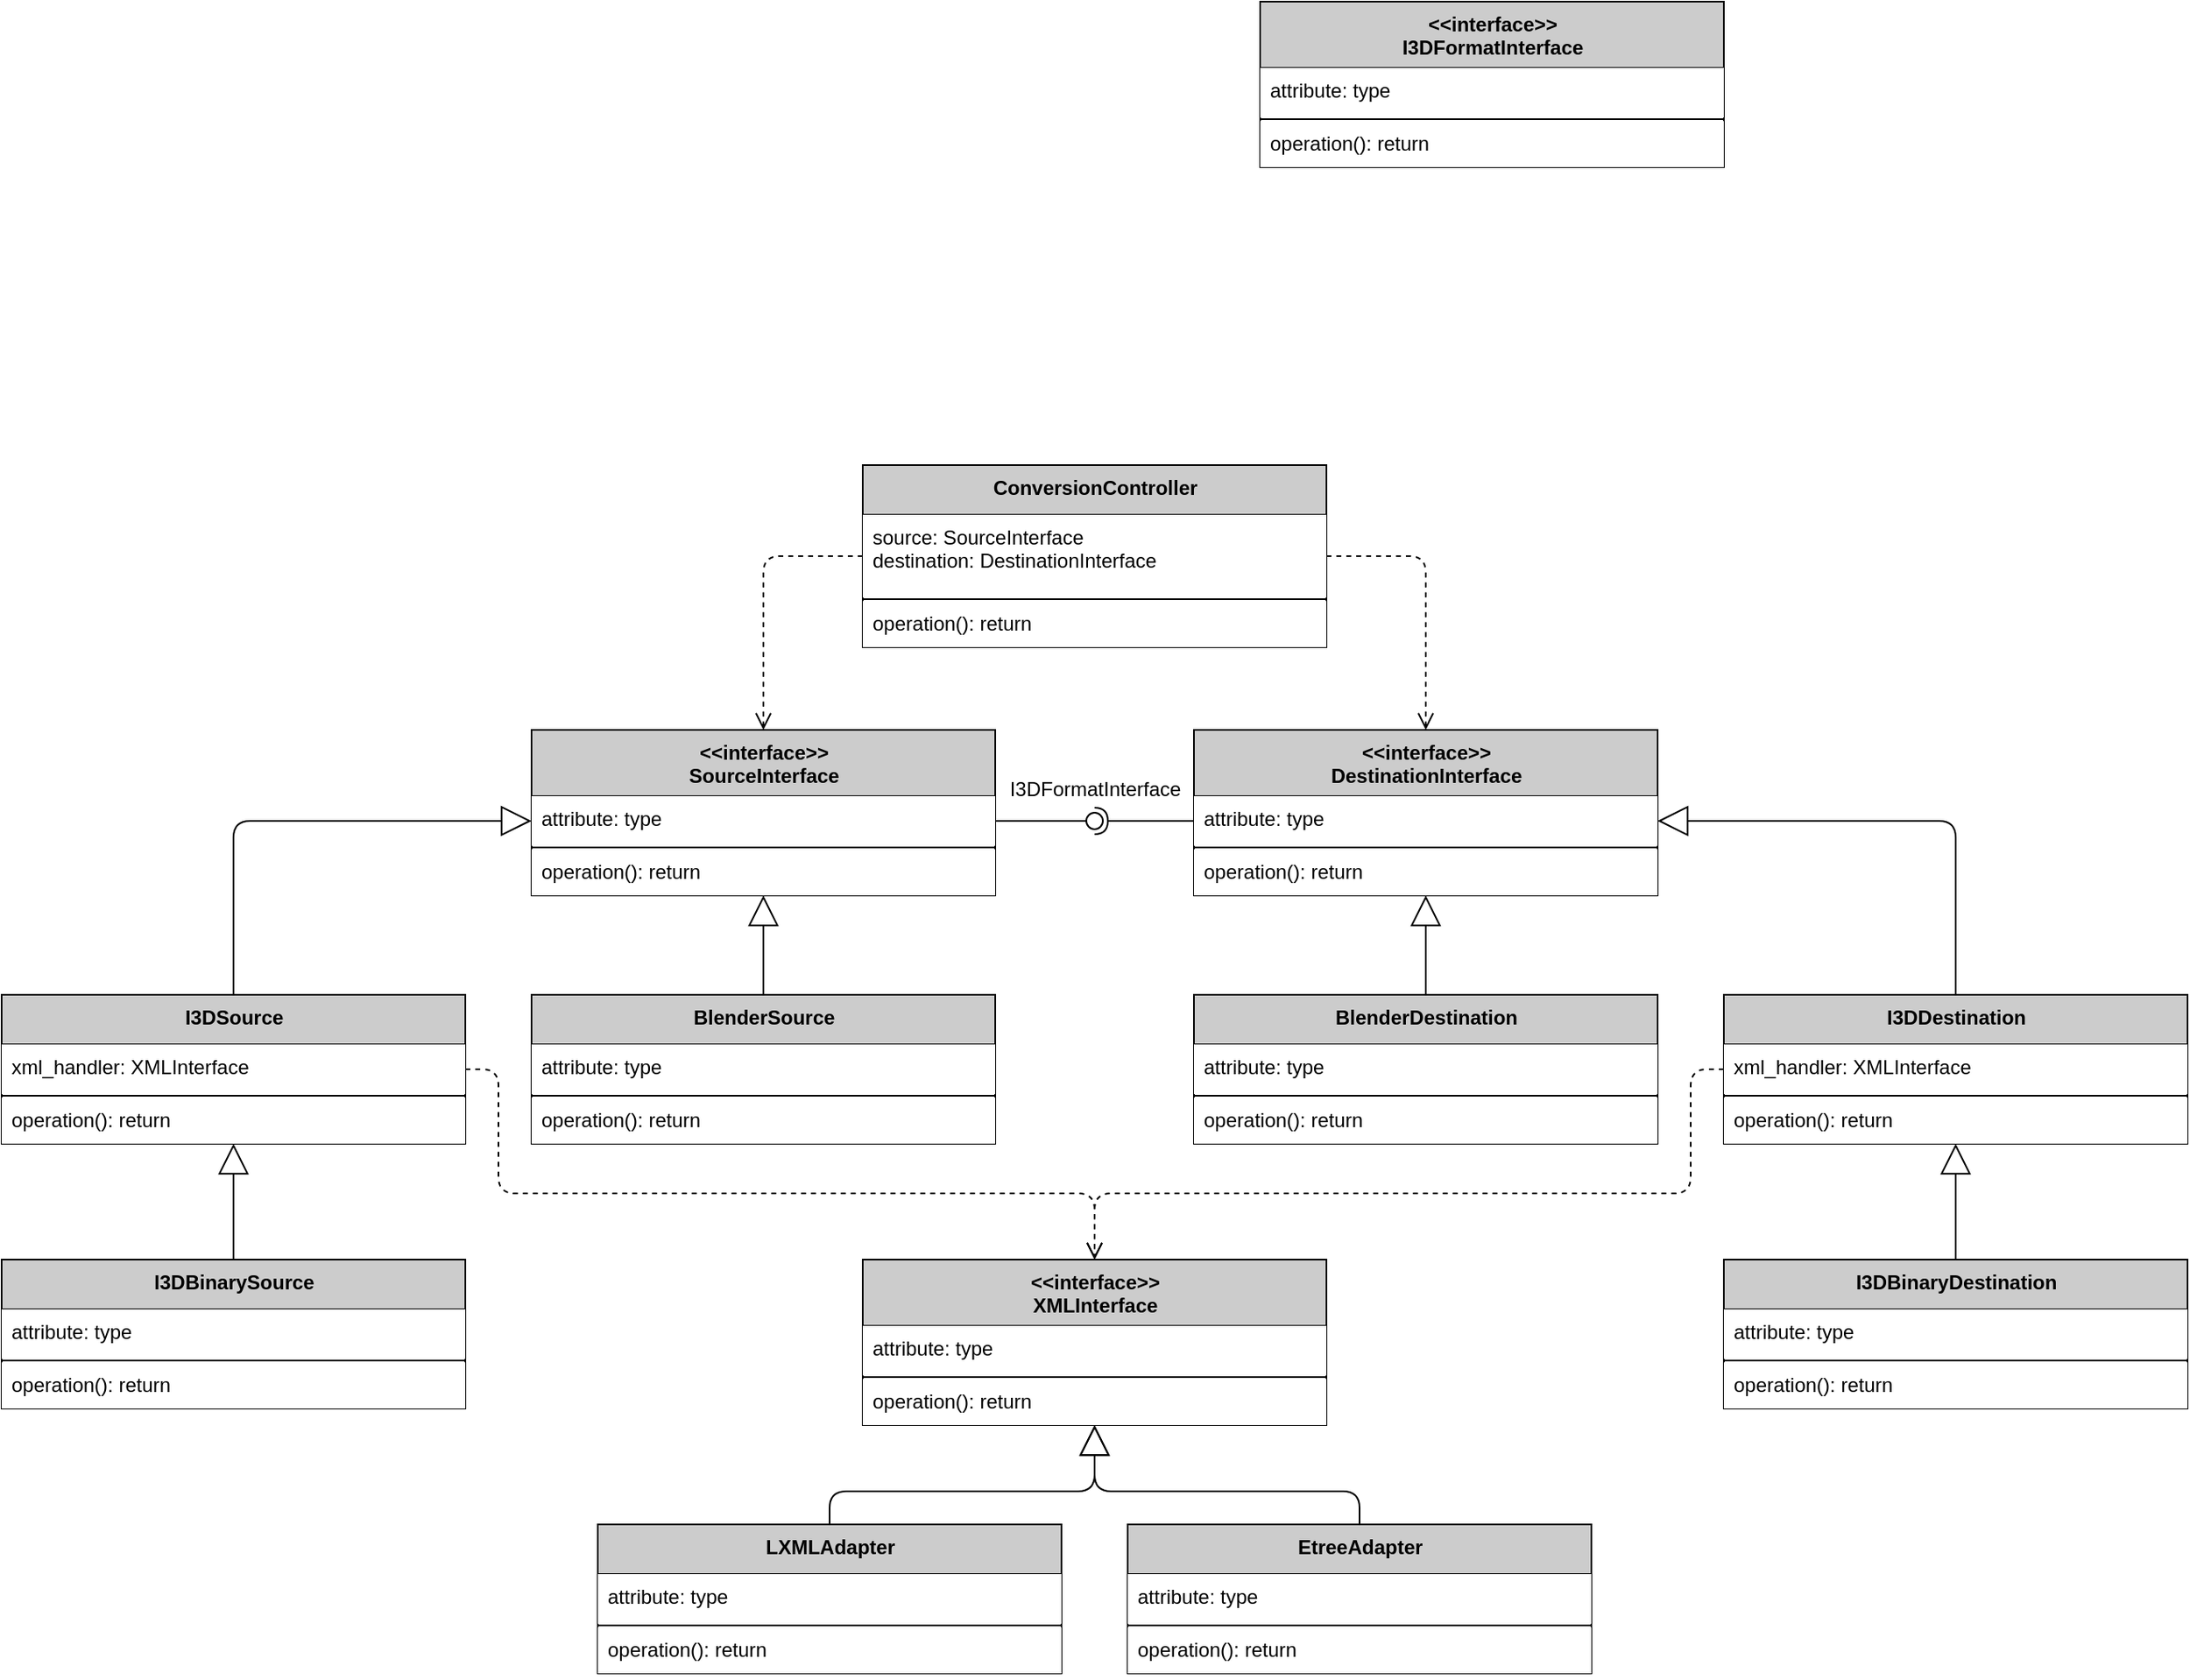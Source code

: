 <mxfile version="14.5.1" type="device" pages="3"><diagram id="AAYSQOXuR-C3PkF5I2tt" name="Modular Architecture"><mxGraphModel dx="2720" dy="1978" grid="1" gridSize="10" guides="1" tooltips="1" connect="1" arrows="1" fold="1" page="1" pageScale="1" pageWidth="1169" pageHeight="827" math="0" shadow="0"><root><mxCell id="ESPLEC_5IfRMAfFLQgVI-0"/><mxCell id="ESPLEC_5IfRMAfFLQgVI-1" parent="ESPLEC_5IfRMAfFLQgVI-0"/><mxCell id="ESPLEC_5IfRMAfFLQgVI-19" value="BlenderSource" style="swimlane;fontStyle=1;align=center;verticalAlign=top;childLayout=stackLayout;horizontal=1;startSize=30;horizontalStack=0;resizeParent=1;resizeParentMax=0;resizeLast=0;collapsible=1;marginBottom=0;fillColor=#CCCCCC;html=1;" vertex="1" parent="ESPLEC_5IfRMAfFLQgVI-1"><mxGeometry x="-640" y="320" width="280" height="90" as="geometry"/></mxCell><mxCell id="ESPLEC_5IfRMAfFLQgVI-20" value="attribute: type&lt;br&gt;&amp;nbsp;" style="text;strokeColor=none;align=left;verticalAlign=top;spacingLeft=4;spacingRight=4;overflow=hidden;rotatable=0;points=[[0,0.5],[1,0.5],[1, 0.25],[1,0.75],[0, 0.25],[0,0.75]];portConstraint=eastwest;html=1;fillColor=#ffffff;" vertex="1" parent="ESPLEC_5IfRMAfFLQgVI-19"><mxGeometry y="30" width="280" height="30" as="geometry"/></mxCell><mxCell id="ESPLEC_5IfRMAfFLQgVI-21" value="" style="line;strokeWidth=1;fillColor=none;align=left;verticalAlign=middle;spacingTop=0;spacingLeft=0;spacingRight=0;rotatable=0;labelPosition=right;points=[];portConstraint=eastwest;sketch=0;spacing=0;fontSize=12;perimeterSpacing=0;shadow=0;" vertex="1" parent="ESPLEC_5IfRMAfFLQgVI-19"><mxGeometry y="60" width="280" height="2.12" as="geometry"/></mxCell><mxCell id="ESPLEC_5IfRMAfFLQgVI-22" value="operation(): return" style="text;strokeColor=none;align=left;verticalAlign=top;spacingLeft=4;spacingRight=4;overflow=hidden;rotatable=0;points=[[0,0.5],[1,0.5]];portConstraint=eastwest;fillColor=#ffffff;html=1;" vertex="1" parent="ESPLEC_5IfRMAfFLQgVI-19"><mxGeometry y="62.12" width="280" height="27.88" as="geometry"/></mxCell><mxCell id="ESPLEC_5IfRMAfFLQgVI-23" value="I3DBinaryDestination" style="swimlane;fontStyle=1;align=center;verticalAlign=top;childLayout=stackLayout;horizontal=1;startSize=30;horizontalStack=0;resizeParent=1;resizeParentMax=0;resizeLast=0;collapsible=1;marginBottom=0;fillColor=#CCCCCC;html=1;" vertex="1" parent="ESPLEC_5IfRMAfFLQgVI-1"><mxGeometry x="80" y="480" width="280" height="90" as="geometry"/></mxCell><mxCell id="ESPLEC_5IfRMAfFLQgVI-24" value="attribute: type&lt;br&gt;&amp;nbsp;" style="text;strokeColor=none;align=left;verticalAlign=top;spacingLeft=4;spacingRight=4;overflow=hidden;rotatable=0;points=[[0,0.5],[1,0.5],[1, 0.25],[1,0.75],[0, 0.25],[0,0.75]];portConstraint=eastwest;html=1;fillColor=#ffffff;" vertex="1" parent="ESPLEC_5IfRMAfFLQgVI-23"><mxGeometry y="30" width="280" height="30" as="geometry"/></mxCell><mxCell id="ESPLEC_5IfRMAfFLQgVI-25" value="" style="line;strokeWidth=1;fillColor=none;align=left;verticalAlign=middle;spacingTop=0;spacingLeft=0;spacingRight=0;rotatable=0;labelPosition=right;points=[];portConstraint=eastwest;sketch=0;spacing=0;fontSize=12;perimeterSpacing=0;shadow=0;" vertex="1" parent="ESPLEC_5IfRMAfFLQgVI-23"><mxGeometry y="60" width="280" height="2.12" as="geometry"/></mxCell><mxCell id="ESPLEC_5IfRMAfFLQgVI-26" value="operation(): return" style="text;strokeColor=none;align=left;verticalAlign=top;spacingLeft=4;spacingRight=4;overflow=hidden;rotatable=0;points=[[0,0.5],[1,0.5]];portConstraint=eastwest;fillColor=#ffffff;html=1;" vertex="1" parent="ESPLEC_5IfRMAfFLQgVI-23"><mxGeometry y="62.12" width="280" height="27.88" as="geometry"/></mxCell><mxCell id="ESPLEC_5IfRMAfFLQgVI-66" value="&amp;lt;&amp;lt;interface&amp;gt;&amp;gt;&lt;br&gt;SourceInterface" style="swimlane;fontStyle=1;align=center;verticalAlign=top;childLayout=stackLayout;horizontal=1;startSize=40;horizontalStack=0;resizeParent=1;resizeParentMax=0;resizeLast=0;collapsible=1;marginBottom=0;fillColor=#CCCCCC;html=1;" vertex="1" parent="ESPLEC_5IfRMAfFLQgVI-1"><mxGeometry x="-640" y="160" width="280" height="100" as="geometry"/></mxCell><mxCell id="ESPLEC_5IfRMAfFLQgVI-67" value="attribute: type&lt;br&gt;&amp;nbsp;" style="text;strokeColor=none;align=left;verticalAlign=top;spacingLeft=4;spacingRight=4;overflow=hidden;rotatable=0;points=[[0,0.5],[1,0.5],[1, 0.25],[1,0.75],[0, 0.25],[0,0.75]];portConstraint=eastwest;html=1;fillColor=#ffffff;" vertex="1" parent="ESPLEC_5IfRMAfFLQgVI-66"><mxGeometry y="40" width="280" height="30" as="geometry"/></mxCell><mxCell id="ESPLEC_5IfRMAfFLQgVI-68" value="" style="line;strokeWidth=1;fillColor=none;align=left;verticalAlign=middle;spacingTop=0;spacingLeft=0;spacingRight=0;rotatable=0;labelPosition=right;points=[];portConstraint=eastwest;sketch=0;spacing=0;fontSize=12;perimeterSpacing=0;shadow=0;" vertex="1" parent="ESPLEC_5IfRMAfFLQgVI-66"><mxGeometry y="70" width="280" height="2.12" as="geometry"/></mxCell><mxCell id="ESPLEC_5IfRMAfFLQgVI-69" value="operation(): return" style="text;strokeColor=none;align=left;verticalAlign=top;spacingLeft=4;spacingRight=4;overflow=hidden;rotatable=0;points=[[0,0.5],[1,0.5]];portConstraint=eastwest;fillColor=#ffffff;html=1;" vertex="1" parent="ESPLEC_5IfRMAfFLQgVI-66"><mxGeometry y="72.12" width="280" height="27.88" as="geometry"/></mxCell><mxCell id="ESPLEC_5IfRMAfFLQgVI-70" value="&amp;lt;&amp;lt;interface&amp;gt;&amp;gt;&lt;br&gt;DestinationInterface" style="swimlane;fontStyle=1;align=center;verticalAlign=top;childLayout=stackLayout;horizontal=1;startSize=40;horizontalStack=0;resizeParent=1;resizeParentMax=0;resizeLast=0;collapsible=1;marginBottom=0;fillColor=#CCCCCC;html=1;" vertex="1" parent="ESPLEC_5IfRMAfFLQgVI-1"><mxGeometry x="-240" y="160" width="280" height="100" as="geometry"/></mxCell><mxCell id="ESPLEC_5IfRMAfFLQgVI-71" value="attribute: type&lt;br&gt;&amp;nbsp;" style="text;strokeColor=none;align=left;verticalAlign=top;spacingLeft=4;spacingRight=4;overflow=hidden;rotatable=0;points=[[0,0.5],[1,0.5],[1, 0.25],[1,0.75],[0, 0.25],[0,0.75]];portConstraint=eastwest;html=1;fillColor=#ffffff;" vertex="1" parent="ESPLEC_5IfRMAfFLQgVI-70"><mxGeometry y="40" width="280" height="30" as="geometry"/></mxCell><mxCell id="ESPLEC_5IfRMAfFLQgVI-72" value="" style="line;strokeWidth=1;fillColor=none;align=left;verticalAlign=middle;spacingTop=0;spacingLeft=0;spacingRight=0;rotatable=0;labelPosition=right;points=[];portConstraint=eastwest;sketch=0;spacing=0;fontSize=12;perimeterSpacing=0;shadow=0;" vertex="1" parent="ESPLEC_5IfRMAfFLQgVI-70"><mxGeometry y="70" width="280" height="2.12" as="geometry"/></mxCell><mxCell id="ESPLEC_5IfRMAfFLQgVI-73" value="operation(): return" style="text;strokeColor=none;align=left;verticalAlign=top;spacingLeft=4;spacingRight=4;overflow=hidden;rotatable=0;points=[[0,0.5],[1,0.5]];portConstraint=eastwest;fillColor=#ffffff;html=1;" vertex="1" parent="ESPLEC_5IfRMAfFLQgVI-70"><mxGeometry y="72.12" width="280" height="27.88" as="geometry"/></mxCell><mxCell id="ESPLEC_5IfRMAfFLQgVI-74" value="I3DSource" style="swimlane;fontStyle=1;align=center;verticalAlign=top;childLayout=stackLayout;horizontal=1;startSize=30;horizontalStack=0;resizeParent=1;resizeParentMax=0;resizeLast=0;collapsible=1;marginBottom=0;fillColor=#CCCCCC;html=1;" vertex="1" parent="ESPLEC_5IfRMAfFLQgVI-1"><mxGeometry x="-960" y="320" width="280" height="90" as="geometry"/></mxCell><mxCell id="ESPLEC_5IfRMAfFLQgVI-75" value="xml_handler: XMLInterface" style="text;strokeColor=none;align=left;verticalAlign=top;spacingLeft=4;spacingRight=4;overflow=hidden;rotatable=0;points=[[0,0.5],[1,0.5],[1, 0.25],[1,0.75],[0, 0.25],[0,0.75]];portConstraint=eastwest;html=1;fillColor=#ffffff;" vertex="1" parent="ESPLEC_5IfRMAfFLQgVI-74"><mxGeometry y="30" width="280" height="30" as="geometry"/></mxCell><mxCell id="ESPLEC_5IfRMAfFLQgVI-76" value="" style="line;strokeWidth=1;fillColor=none;align=left;verticalAlign=middle;spacingTop=0;spacingLeft=0;spacingRight=0;rotatable=0;labelPosition=right;points=[];portConstraint=eastwest;sketch=0;spacing=0;fontSize=12;perimeterSpacing=0;shadow=0;" vertex="1" parent="ESPLEC_5IfRMAfFLQgVI-74"><mxGeometry y="60" width="280" height="2.12" as="geometry"/></mxCell><mxCell id="ESPLEC_5IfRMAfFLQgVI-77" value="operation(): return" style="text;strokeColor=none;align=left;verticalAlign=top;spacingLeft=4;spacingRight=4;overflow=hidden;rotatable=0;points=[[0,0.5],[1,0.5]];portConstraint=eastwest;fillColor=#ffffff;html=1;" vertex="1" parent="ESPLEC_5IfRMAfFLQgVI-74"><mxGeometry y="62.12" width="280" height="27.88" as="geometry"/></mxCell><mxCell id="ESPLEC_5IfRMAfFLQgVI-78" value="BlenderDestination" style="swimlane;fontStyle=1;align=center;verticalAlign=top;childLayout=stackLayout;horizontal=1;startSize=30;horizontalStack=0;resizeParent=1;resizeParentMax=0;resizeLast=0;collapsible=1;marginBottom=0;fillColor=#CCCCCC;html=1;" vertex="1" parent="ESPLEC_5IfRMAfFLQgVI-1"><mxGeometry x="-240" y="320" width="280" height="90" as="geometry"/></mxCell><mxCell id="ESPLEC_5IfRMAfFLQgVI-79" value="attribute: type&lt;br&gt;&amp;nbsp;" style="text;strokeColor=none;align=left;verticalAlign=top;spacingLeft=4;spacingRight=4;overflow=hidden;rotatable=0;points=[[0,0.5],[1,0.5],[1, 0.25],[1,0.75],[0, 0.25],[0,0.75]];portConstraint=eastwest;html=1;fillColor=#ffffff;" vertex="1" parent="ESPLEC_5IfRMAfFLQgVI-78"><mxGeometry y="30" width="280" height="30" as="geometry"/></mxCell><mxCell id="ESPLEC_5IfRMAfFLQgVI-80" value="" style="line;strokeWidth=1;fillColor=none;align=left;verticalAlign=middle;spacingTop=0;spacingLeft=0;spacingRight=0;rotatable=0;labelPosition=right;points=[];portConstraint=eastwest;sketch=0;spacing=0;fontSize=12;perimeterSpacing=0;shadow=0;" vertex="1" parent="ESPLEC_5IfRMAfFLQgVI-78"><mxGeometry y="60" width="280" height="2.12" as="geometry"/></mxCell><mxCell id="ESPLEC_5IfRMAfFLQgVI-81" value="operation(): return" style="text;strokeColor=none;align=left;verticalAlign=top;spacingLeft=4;spacingRight=4;overflow=hidden;rotatable=0;points=[[0,0.5],[1,0.5]];portConstraint=eastwest;fillColor=#ffffff;html=1;" vertex="1" parent="ESPLEC_5IfRMAfFLQgVI-78"><mxGeometry y="62.12" width="280" height="27.88" as="geometry"/></mxCell><mxCell id="ESPLEC_5IfRMAfFLQgVI-82" value="ConversionController" style="swimlane;fontStyle=1;align=center;verticalAlign=top;childLayout=stackLayout;horizontal=1;startSize=30;horizontalStack=0;resizeParent=1;resizeParentMax=0;resizeLast=0;collapsible=1;marginBottom=0;fillColor=#CCCCCC;html=1;" vertex="1" parent="ESPLEC_5IfRMAfFLQgVI-1"><mxGeometry x="-440" width="280" height="110" as="geometry"/></mxCell><mxCell id="ESPLEC_5IfRMAfFLQgVI-83" value="source: SourceInterface&lt;br&gt;destination: DestinationInterface" style="text;strokeColor=none;align=left;verticalAlign=top;spacingLeft=4;spacingRight=4;overflow=hidden;rotatable=0;points=[[0,0.5],[1,0.5],[1, 0.25],[1,0.75],[0, 0.25],[0,0.75]];portConstraint=eastwest;html=1;fillColor=#ffffff;" vertex="1" parent="ESPLEC_5IfRMAfFLQgVI-82"><mxGeometry y="30" width="280" height="50" as="geometry"/></mxCell><mxCell id="ESPLEC_5IfRMAfFLQgVI-84" value="" style="line;strokeWidth=1;fillColor=none;align=left;verticalAlign=middle;spacingTop=0;spacingLeft=0;spacingRight=0;rotatable=0;labelPosition=right;points=[];portConstraint=eastwest;sketch=0;spacing=0;fontSize=12;perimeterSpacing=0;shadow=0;" vertex="1" parent="ESPLEC_5IfRMAfFLQgVI-82"><mxGeometry y="80" width="280" height="2.12" as="geometry"/></mxCell><mxCell id="ESPLEC_5IfRMAfFLQgVI-85" value="operation(): return" style="text;strokeColor=none;align=left;verticalAlign=top;spacingLeft=4;spacingRight=4;overflow=hidden;rotatable=0;points=[[0,0.5],[1,0.5]];portConstraint=eastwest;fillColor=#ffffff;html=1;" vertex="1" parent="ESPLEC_5IfRMAfFLQgVI-82"><mxGeometry y="82.12" width="280" height="27.88" as="geometry"/></mxCell><mxCell id="ESPLEC_5IfRMAfFLQgVI-87" value="I3DDestination" style="swimlane;fontStyle=1;align=center;verticalAlign=top;childLayout=stackLayout;horizontal=1;startSize=30;horizontalStack=0;resizeParent=1;resizeParentMax=0;resizeLast=0;collapsible=1;marginBottom=0;fillColor=#CCCCCC;html=1;" vertex="1" parent="ESPLEC_5IfRMAfFLQgVI-1"><mxGeometry x="80" y="320" width="280" height="90" as="geometry"/></mxCell><mxCell id="ESPLEC_5IfRMAfFLQgVI-88" value="xml_handler: XMLInterface&lt;br&gt;&amp;nbsp;" style="text;strokeColor=none;align=left;verticalAlign=top;spacingLeft=4;spacingRight=4;overflow=hidden;rotatable=0;points=[[0,0.5],[1,0.5],[1, 0.25],[1,0.75],[0, 0.25],[0,0.75]];portConstraint=eastwest;html=1;fillColor=#ffffff;" vertex="1" parent="ESPLEC_5IfRMAfFLQgVI-87"><mxGeometry y="30" width="280" height="30" as="geometry"/></mxCell><mxCell id="ESPLEC_5IfRMAfFLQgVI-89" value="" style="line;strokeWidth=1;fillColor=none;align=left;verticalAlign=middle;spacingTop=0;spacingLeft=0;spacingRight=0;rotatable=0;labelPosition=right;points=[];portConstraint=eastwest;sketch=0;spacing=0;fontSize=12;perimeterSpacing=0;shadow=0;" vertex="1" parent="ESPLEC_5IfRMAfFLQgVI-87"><mxGeometry y="60" width="280" height="2.12" as="geometry"/></mxCell><mxCell id="ESPLEC_5IfRMAfFLQgVI-90" value="operation(): return" style="text;strokeColor=none;align=left;verticalAlign=top;spacingLeft=4;spacingRight=4;overflow=hidden;rotatable=0;points=[[0,0.5],[1,0.5]];portConstraint=eastwest;fillColor=#ffffff;html=1;" vertex="1" parent="ESPLEC_5IfRMAfFLQgVI-87"><mxGeometry y="62.12" width="280" height="27.88" as="geometry"/></mxCell><mxCell id="ESPLEC_5IfRMAfFLQgVI-91" value="I3DBinarySource" style="swimlane;fontStyle=1;align=center;verticalAlign=top;childLayout=stackLayout;horizontal=1;startSize=30;horizontalStack=0;resizeParent=1;resizeParentMax=0;resizeLast=0;collapsible=1;marginBottom=0;fillColor=#CCCCCC;html=1;" vertex="1" parent="ESPLEC_5IfRMAfFLQgVI-1"><mxGeometry x="-960" y="480" width="280" height="90" as="geometry"/></mxCell><mxCell id="ESPLEC_5IfRMAfFLQgVI-92" value="attribute: type&lt;br&gt;&amp;nbsp;" style="text;strokeColor=none;align=left;verticalAlign=top;spacingLeft=4;spacingRight=4;overflow=hidden;rotatable=0;points=[[0,0.5],[1,0.5],[1, 0.25],[1,0.75],[0, 0.25],[0,0.75]];portConstraint=eastwest;html=1;fillColor=#ffffff;" vertex="1" parent="ESPLEC_5IfRMAfFLQgVI-91"><mxGeometry y="30" width="280" height="30" as="geometry"/></mxCell><mxCell id="ESPLEC_5IfRMAfFLQgVI-93" value="" style="line;strokeWidth=1;fillColor=none;align=left;verticalAlign=middle;spacingTop=0;spacingLeft=0;spacingRight=0;rotatable=0;labelPosition=right;points=[];portConstraint=eastwest;sketch=0;spacing=0;fontSize=12;perimeterSpacing=0;shadow=0;" vertex="1" parent="ESPLEC_5IfRMAfFLQgVI-91"><mxGeometry y="60" width="280" height="2.12" as="geometry"/></mxCell><mxCell id="ESPLEC_5IfRMAfFLQgVI-94" value="operation(): return" style="text;strokeColor=none;align=left;verticalAlign=top;spacingLeft=4;spacingRight=4;overflow=hidden;rotatable=0;points=[[0,0.5],[1,0.5]];portConstraint=eastwest;fillColor=#ffffff;html=1;" vertex="1" parent="ESPLEC_5IfRMAfFLQgVI-91"><mxGeometry y="62.12" width="280" height="27.88" as="geometry"/></mxCell><mxCell id="ESPLEC_5IfRMAfFLQgVI-95" value="" style="endArrow=open;startArrow=none;endFill=0;startFill=0;endSize=8;html=1;verticalAlign=bottom;dashed=1;labelBackgroundColor=none;entryX=0.5;entryY=0;entryDx=0;entryDy=0;exitX=1;exitY=0.5;exitDx=0;exitDy=0;" edge="1" parent="ESPLEC_5IfRMAfFLQgVI-1" source="ESPLEC_5IfRMAfFLQgVI-83" target="ESPLEC_5IfRMAfFLQgVI-70"><mxGeometry y="40" width="160" relative="1" as="geometry"><mxPoint x="-310" y="230" as="sourcePoint"/><mxPoint x="-150" y="230" as="targetPoint"/><mxPoint as="offset"/><Array as="points"><mxPoint x="-100" y="55"/></Array></mxGeometry></mxCell><mxCell id="ESPLEC_5IfRMAfFLQgVI-96" value="" style="endArrow=open;startArrow=none;endFill=0;startFill=0;endSize=8;html=1;verticalAlign=bottom;dashed=1;labelBackgroundColor=none;entryX=0.5;entryY=0;entryDx=0;entryDy=0;exitX=0;exitY=0.5;exitDx=0;exitDy=0;" edge="1" parent="ESPLEC_5IfRMAfFLQgVI-1" source="ESPLEC_5IfRMAfFLQgVI-83" target="ESPLEC_5IfRMAfFLQgVI-66"><mxGeometry y="40" width="160" relative="1" as="geometry"><mxPoint x="-360" y="230" as="sourcePoint"/><mxPoint x="-200" y="230" as="targetPoint"/><mxPoint as="offset"/><Array as="points"><mxPoint x="-500" y="55"/></Array></mxGeometry></mxCell><mxCell id="ESPLEC_5IfRMAfFLQgVI-97" value="" style="endArrow=block;endSize=16;endFill=0;html=1;exitX=0.5;exitY=0;exitDx=0;exitDy=0;entryX=0.5;entryY=1;entryDx=0;entryDy=0;" edge="1" parent="ESPLEC_5IfRMAfFLQgVI-1" source="ESPLEC_5IfRMAfFLQgVI-19" target="ESPLEC_5IfRMAfFLQgVI-66"><mxGeometry width="160" relative="1" as="geometry"><mxPoint x="-750" y="280" as="sourcePoint"/><mxPoint x="-680" y="290" as="targetPoint"/></mxGeometry></mxCell><mxCell id="ESPLEC_5IfRMAfFLQgVI-98" value="" style="endArrow=block;endSize=16;endFill=0;html=1;exitX=0.5;exitY=0;exitDx=0;exitDy=0;entryX=0;entryY=0.5;entryDx=0;entryDy=0;" edge="1" parent="ESPLEC_5IfRMAfFLQgVI-1" source="ESPLEC_5IfRMAfFLQgVI-74" target="ESPLEC_5IfRMAfFLQgVI-67"><mxGeometry width="160" relative="1" as="geometry"><mxPoint x="-760" y="320" as="sourcePoint"/><mxPoint x="-870" y="220" as="targetPoint"/><Array as="points"><mxPoint x="-820" y="215"/></Array></mxGeometry></mxCell><mxCell id="ESPLEC_5IfRMAfFLQgVI-101" value="" style="endArrow=block;endSize=16;endFill=0;html=1;exitX=0.5;exitY=0;exitDx=0;exitDy=0;entryX=0.5;entryY=1;entryDx=0;entryDy=0;" edge="1" parent="ESPLEC_5IfRMAfFLQgVI-1" source="ESPLEC_5IfRMAfFLQgVI-78" target="ESPLEC_5IfRMAfFLQgVI-70"><mxGeometry width="160" relative="1" as="geometry"><mxPoint x="280" y="320" as="sourcePoint"/><mxPoint x="-100" y="280" as="targetPoint"/></mxGeometry></mxCell><mxCell id="ESPLEC_5IfRMAfFLQgVI-102" value="" style="endArrow=block;endSize=16;endFill=0;html=1;entryX=1;entryY=0.5;entryDx=0;entryDy=0;exitX=0.5;exitY=0;exitDx=0;exitDy=0;" edge="1" parent="ESPLEC_5IfRMAfFLQgVI-1" source="ESPLEC_5IfRMAfFLQgVI-87" target="ESPLEC_5IfRMAfFLQgVI-71"><mxGeometry width="160" relative="1" as="geometry"><mxPoint x="280" y="320" as="sourcePoint"/><mxPoint x="280" y="240" as="targetPoint"/><Array as="points"><mxPoint x="220" y="215"/></Array></mxGeometry></mxCell><mxCell id="ESPLEC_5IfRMAfFLQgVI-105" value="" style="endArrow=block;endSize=16;endFill=0;html=1;exitX=0.5;exitY=0;exitDx=0;exitDy=0;entryX=0.5;entryY=1;entryDx=0;entryDy=0;" edge="1" parent="ESPLEC_5IfRMAfFLQgVI-1" source="ESPLEC_5IfRMAfFLQgVI-91" target="ESPLEC_5IfRMAfFLQgVI-74"><mxGeometry width="160" relative="1" as="geometry"><mxPoint x="-730" y="350" as="sourcePoint"/><mxPoint x="-1060" y="280" as="targetPoint"/></mxGeometry></mxCell><mxCell id="ESPLEC_5IfRMAfFLQgVI-106" value="" style="endArrow=block;endSize=16;endFill=0;html=1;exitX=0.5;exitY=0;exitDx=0;exitDy=0;entryX=0.5;entryY=1;entryDx=0;entryDy=0;" edge="1" parent="ESPLEC_5IfRMAfFLQgVI-1" source="ESPLEC_5IfRMAfFLQgVI-23" target="ESPLEC_5IfRMAfFLQgVI-87"><mxGeometry width="160" relative="1" as="geometry"><mxPoint x="410" y="330" as="sourcePoint"/><mxPoint x="410" y="250" as="targetPoint"/></mxGeometry></mxCell><mxCell id="ESPLEC_5IfRMAfFLQgVI-107" value="" style="rounded=0;orthogonalLoop=1;jettySize=auto;html=1;endArrow=none;endFill=0;exitX=1;exitY=0.5;exitDx=0;exitDy=0;" edge="1" target="ESPLEC_5IfRMAfFLQgVI-110" parent="ESPLEC_5IfRMAfFLQgVI-1" source="ESPLEC_5IfRMAfFLQgVI-67"><mxGeometry relative="1" as="geometry"><mxPoint x="-280" y="305" as="sourcePoint"/></mxGeometry></mxCell><mxCell id="ESPLEC_5IfRMAfFLQgVI-108" value="I3DFormatInterface" style="edgeLabel;html=1;align=center;verticalAlign=middle;resizable=0;points=[];fontSize=12;" vertex="1" connectable="0" parent="ESPLEC_5IfRMAfFLQgVI-107"><mxGeometry x="-0.377" y="1" relative="1" as="geometry"><mxPoint x="43" y="-18" as="offset"/></mxGeometry></mxCell><mxCell id="ESPLEC_5IfRMAfFLQgVI-109" value="" style="rounded=0;orthogonalLoop=1;jettySize=auto;html=1;endArrow=halfCircle;endFill=0;entryX=0.5;entryY=0.5;entryDx=0;entryDy=0;endSize=6;strokeWidth=1;exitX=0;exitY=0.5;exitDx=0;exitDy=0;" edge="1" target="ESPLEC_5IfRMAfFLQgVI-110" parent="ESPLEC_5IfRMAfFLQgVI-1" source="ESPLEC_5IfRMAfFLQgVI-71"><mxGeometry relative="1" as="geometry"><mxPoint x="-240" y="305" as="sourcePoint"/></mxGeometry></mxCell><mxCell id="ESPLEC_5IfRMAfFLQgVI-110" value="" style="ellipse;whiteSpace=wrap;html=1;fontFamily=Helvetica;fontSize=12;fontColor=#000000;align=center;strokeColor=#000000;fillColor=#ffffff;points=[];aspect=fixed;resizable=0;" vertex="1" parent="ESPLEC_5IfRMAfFLQgVI-1"><mxGeometry x="-305" y="210" width="10" height="10" as="geometry"/></mxCell><mxCell id="ESPLEC_5IfRMAfFLQgVI-119" value="&amp;lt;&amp;lt;interface&amp;gt;&amp;gt;&lt;br&gt;XMLInterface" style="swimlane;fontStyle=1;align=center;verticalAlign=top;childLayout=stackLayout;horizontal=1;startSize=40;horizontalStack=0;resizeParent=1;resizeParentMax=0;resizeLast=0;collapsible=1;marginBottom=0;fillColor=#CCCCCC;html=1;" vertex="1" parent="ESPLEC_5IfRMAfFLQgVI-1"><mxGeometry x="-440" y="480" width="280" height="100" as="geometry"/></mxCell><mxCell id="ESPLEC_5IfRMAfFLQgVI-120" value="attribute: type&lt;br&gt;&amp;nbsp;" style="text;strokeColor=none;align=left;verticalAlign=top;spacingLeft=4;spacingRight=4;overflow=hidden;rotatable=0;points=[[0,0.5],[1,0.5],[1, 0.25],[1,0.75],[0, 0.25],[0,0.75]];portConstraint=eastwest;html=1;fillColor=#ffffff;" vertex="1" parent="ESPLEC_5IfRMAfFLQgVI-119"><mxGeometry y="40" width="280" height="30" as="geometry"/></mxCell><mxCell id="ESPLEC_5IfRMAfFLQgVI-121" value="" style="line;strokeWidth=1;fillColor=none;align=left;verticalAlign=middle;spacingTop=0;spacingLeft=0;spacingRight=0;rotatable=0;labelPosition=right;points=[];portConstraint=eastwest;sketch=0;spacing=0;fontSize=12;perimeterSpacing=0;shadow=0;" vertex="1" parent="ESPLEC_5IfRMAfFLQgVI-119"><mxGeometry y="70" width="280" height="2.12" as="geometry"/></mxCell><mxCell id="ESPLEC_5IfRMAfFLQgVI-122" value="operation(): return" style="text;strokeColor=none;align=left;verticalAlign=top;spacingLeft=4;spacingRight=4;overflow=hidden;rotatable=0;points=[[0,0.5],[1,0.5]];portConstraint=eastwest;fillColor=#ffffff;html=1;" vertex="1" parent="ESPLEC_5IfRMAfFLQgVI-119"><mxGeometry y="72.12" width="280" height="27.88" as="geometry"/></mxCell><mxCell id="ESPLEC_5IfRMAfFLQgVI-131" value="LXMLAdapter" style="swimlane;fontStyle=1;align=center;verticalAlign=top;childLayout=stackLayout;horizontal=1;startSize=30;horizontalStack=0;resizeParent=1;resizeParentMax=0;resizeLast=0;collapsible=1;marginBottom=0;fillColor=#CCCCCC;html=1;fontSize=12;" vertex="1" parent="ESPLEC_5IfRMAfFLQgVI-1"><mxGeometry x="-600" y="640" width="280" height="90" as="geometry"/></mxCell><mxCell id="ESPLEC_5IfRMAfFLQgVI-132" value="attribute: type&lt;br&gt;&amp;nbsp;" style="text;strokeColor=none;align=left;verticalAlign=top;spacingLeft=4;spacingRight=4;overflow=hidden;rotatable=0;points=[[0,0.5],[1,0.5],[1, 0.25],[1,0.75],[0, 0.25],[0,0.75]];portConstraint=eastwest;html=1;fillColor=#ffffff;" vertex="1" parent="ESPLEC_5IfRMAfFLQgVI-131"><mxGeometry y="30" width="280" height="30" as="geometry"/></mxCell><mxCell id="ESPLEC_5IfRMAfFLQgVI-133" value="" style="line;strokeWidth=1;fillColor=none;align=left;verticalAlign=middle;spacingTop=0;spacingLeft=0;spacingRight=0;rotatable=0;labelPosition=right;points=[];portConstraint=eastwest;sketch=0;spacing=0;fontSize=12;perimeterSpacing=0;shadow=0;" vertex="1" parent="ESPLEC_5IfRMAfFLQgVI-131"><mxGeometry y="60" width="280" height="2.12" as="geometry"/></mxCell><mxCell id="ESPLEC_5IfRMAfFLQgVI-134" value="operation(): return" style="text;strokeColor=none;align=left;verticalAlign=top;spacingLeft=4;spacingRight=4;overflow=hidden;rotatable=0;points=[[0,0.5],[1,0.5]];portConstraint=eastwest;fillColor=#ffffff;html=1;" vertex="1" parent="ESPLEC_5IfRMAfFLQgVI-131"><mxGeometry y="62.12" width="280" height="27.88" as="geometry"/></mxCell><mxCell id="ESPLEC_5IfRMAfFLQgVI-135" value="EtreeAdapter" style="swimlane;fontStyle=1;align=center;verticalAlign=top;childLayout=stackLayout;horizontal=1;startSize=30;horizontalStack=0;resizeParent=1;resizeParentMax=0;resizeLast=0;collapsible=1;marginBottom=0;fillColor=#CCCCCC;html=1;fontSize=12;" vertex="1" parent="ESPLEC_5IfRMAfFLQgVI-1"><mxGeometry x="-280" y="640" width="280" height="90" as="geometry"/></mxCell><mxCell id="ESPLEC_5IfRMAfFLQgVI-136" value="attribute: type&lt;br&gt;&amp;nbsp;" style="text;strokeColor=none;align=left;verticalAlign=top;spacingLeft=4;spacingRight=4;overflow=hidden;rotatable=0;points=[[0,0.5],[1,0.5],[1, 0.25],[1,0.75],[0, 0.25],[0,0.75]];portConstraint=eastwest;html=1;fillColor=#ffffff;" vertex="1" parent="ESPLEC_5IfRMAfFLQgVI-135"><mxGeometry y="30" width="280" height="30" as="geometry"/></mxCell><mxCell id="ESPLEC_5IfRMAfFLQgVI-137" value="" style="line;strokeWidth=1;fillColor=none;align=left;verticalAlign=middle;spacingTop=0;spacingLeft=0;spacingRight=0;rotatable=0;labelPosition=right;points=[];portConstraint=eastwest;sketch=0;spacing=0;fontSize=12;perimeterSpacing=0;shadow=0;" vertex="1" parent="ESPLEC_5IfRMAfFLQgVI-135"><mxGeometry y="60" width="280" height="2.12" as="geometry"/></mxCell><mxCell id="ESPLEC_5IfRMAfFLQgVI-138" value="operation(): return" style="text;strokeColor=none;align=left;verticalAlign=top;spacingLeft=4;spacingRight=4;overflow=hidden;rotatable=0;points=[[0,0.5],[1,0.5]];portConstraint=eastwest;fillColor=#ffffff;html=1;" vertex="1" parent="ESPLEC_5IfRMAfFLQgVI-135"><mxGeometry y="62.12" width="280" height="27.88" as="geometry"/></mxCell><mxCell id="ESPLEC_5IfRMAfFLQgVI-140" value="" style="endArrow=block;endSize=16;endFill=0;html=1;fontSize=12;entryX=0.5;entryY=1;entryDx=0;entryDy=0;exitX=0.5;exitY=0;exitDx=0;exitDy=0;" edge="1" parent="ESPLEC_5IfRMAfFLQgVI-1" source="ESPLEC_5IfRMAfFLQgVI-135" target="ESPLEC_5IfRMAfFLQgVI-119"><mxGeometry width="160" relative="1" as="geometry"><mxPoint x="-260" y="620" as="sourcePoint"/><mxPoint x="-260" y="540" as="targetPoint"/><Array as="points"><mxPoint x="-140" y="620"/><mxPoint x="-300" y="620"/></Array></mxGeometry></mxCell><mxCell id="ESPLEC_5IfRMAfFLQgVI-141" value="" style="endArrow=block;endSize=16;endFill=0;html=1;fontSize=12;entryX=0.5;entryY=1;entryDx=0;entryDy=0;exitX=0.5;exitY=0;exitDx=0;exitDy=0;" edge="1" parent="ESPLEC_5IfRMAfFLQgVI-1" source="ESPLEC_5IfRMAfFLQgVI-131" target="ESPLEC_5IfRMAfFLQgVI-119"><mxGeometry width="160" relative="1" as="geometry"><mxPoint x="-260" y="620" as="sourcePoint"/><mxPoint x="-260" y="540" as="targetPoint"/><Array as="points"><mxPoint x="-460" y="620"/><mxPoint x="-300" y="620"/></Array></mxGeometry></mxCell><mxCell id="ESPLEC_5IfRMAfFLQgVI-143" value="" style="endArrow=open;startArrow=none;endFill=0;startFill=0;endSize=8;html=1;verticalAlign=bottom;dashed=1;labelBackgroundColor=none;fontSize=12;entryX=0.5;entryY=0;entryDx=0;entryDy=0;exitX=1;exitY=0.5;exitDx=0;exitDy=0;" edge="1" parent="ESPLEC_5IfRMAfFLQgVI-1" source="ESPLEC_5IfRMAfFLQgVI-75" target="ESPLEC_5IfRMAfFLQgVI-119"><mxGeometry y="40" width="160" relative="1" as="geometry"><mxPoint x="-540" y="450" as="sourcePoint"/><mxPoint x="-380" y="450" as="targetPoint"/><mxPoint as="offset"/><Array as="points"><mxPoint x="-660" y="365"/><mxPoint x="-660" y="440"/><mxPoint x="-300" y="440"/></Array></mxGeometry></mxCell><mxCell id="ESPLEC_5IfRMAfFLQgVI-144" value="" style="endArrow=open;startArrow=none;endFill=0;startFill=0;endSize=8;html=1;verticalAlign=bottom;dashed=1;labelBackgroundColor=none;fontSize=12;entryX=0.5;entryY=0;entryDx=0;entryDy=0;exitX=0;exitY=0.5;exitDx=0;exitDy=0;" edge="1" parent="ESPLEC_5IfRMAfFLQgVI-1" source="ESPLEC_5IfRMAfFLQgVI-88" target="ESPLEC_5IfRMAfFLQgVI-119"><mxGeometry y="40" width="160" relative="1" as="geometry"><mxPoint x="20" y="430" as="sourcePoint"/><mxPoint x="-60" y="450" as="targetPoint"/><mxPoint as="offset"/><Array as="points"><mxPoint x="60" y="365"/><mxPoint x="60" y="440"/><mxPoint x="-300" y="440"/></Array></mxGeometry></mxCell><mxCell id="VoKkloOKToIxE2f8hrpZ-0" value="&amp;lt;&amp;lt;interface&amp;gt;&amp;gt;&lt;br&gt;I3DFormatInterface" style="swimlane;fontStyle=1;align=center;verticalAlign=top;childLayout=stackLayout;horizontal=1;startSize=40;horizontalStack=0;resizeParent=1;resizeParentMax=0;resizeLast=0;collapsible=1;marginBottom=0;fillColor=#CCCCCC;html=1;" vertex="1" parent="ESPLEC_5IfRMAfFLQgVI-1"><mxGeometry x="-200" y="-280" width="280" height="100" as="geometry"/></mxCell><mxCell id="VoKkloOKToIxE2f8hrpZ-1" value="attribute: type&lt;br&gt;&amp;nbsp;" style="text;strokeColor=none;align=left;verticalAlign=top;spacingLeft=4;spacingRight=4;overflow=hidden;rotatable=0;points=[[0,0.5],[1,0.5],[1, 0.25],[1,0.75],[0, 0.25],[0,0.75]];portConstraint=eastwest;html=1;fillColor=#ffffff;" vertex="1" parent="VoKkloOKToIxE2f8hrpZ-0"><mxGeometry y="40" width="280" height="30" as="geometry"/></mxCell><mxCell id="VoKkloOKToIxE2f8hrpZ-2" value="" style="line;strokeWidth=1;fillColor=none;align=left;verticalAlign=middle;spacingTop=0;spacingLeft=0;spacingRight=0;rotatable=0;labelPosition=right;points=[];portConstraint=eastwest;sketch=0;spacing=0;fontSize=12;perimeterSpacing=0;shadow=0;" vertex="1" parent="VoKkloOKToIxE2f8hrpZ-0"><mxGeometry y="70" width="280" height="2.12" as="geometry"/></mxCell><mxCell id="VoKkloOKToIxE2f8hrpZ-3" value="operation(): return" style="text;strokeColor=none;align=left;verticalAlign=top;spacingLeft=4;spacingRight=4;overflow=hidden;rotatable=0;points=[[0,0.5],[1,0.5]];portConstraint=eastwest;fillColor=#ffffff;html=1;" vertex="1" parent="VoKkloOKToIxE2f8hrpZ-0"><mxGeometry y="72.12" width="280" height="27.88" as="geometry"/></mxCell></root></mxGraphModel></diagram><diagram id="AIHHU7KBVALzD4McdNmL" name="I3DFormatInterface"><mxGraphModel dx="1278" dy="1775" grid="1" gridSize="10" guides="1" tooltips="1" connect="1" arrows="1" fold="1" page="1" pageScale="1" pageWidth="1169" pageHeight="827" math="0" shadow="0"><root><mxCell id="tGeA8yh_mTHuzXWP2KUz-0"/><mxCell id="tGeA8yh_mTHuzXWP2KUz-1" parent="tGeA8yh_mTHuzXWP2KUz-0"/><mxCell id="tF9heuriN4fcvoyKzY9N-0" value="&amp;lt;&amp;lt;interface&amp;gt;&amp;gt;&lt;br&gt;I3DFormatInterface" style="swimlane;fontStyle=1;align=center;verticalAlign=top;childLayout=stackLayout;horizontal=1;startSize=40;horizontalStack=0;resizeParent=1;resizeParentMax=0;resizeLast=0;collapsible=1;marginBottom=0;fillColor=#CCCCCC;html=1;" vertex="1" parent="tGeA8yh_mTHuzXWP2KUz-1"><mxGeometry x="10" y="-340" width="280" height="100" as="geometry"/></mxCell><mxCell id="tF9heuriN4fcvoyKzY9N-1" value="attribute: type&lt;br&gt;&amp;nbsp;" style="text;strokeColor=none;align=left;verticalAlign=top;spacingLeft=4;spacingRight=4;overflow=hidden;rotatable=0;points=[[0,0.5],[1,0.5],[1, 0.25],[1,0.75],[0, 0.25],[0,0.75]];portConstraint=eastwest;html=1;fillColor=#ffffff;" vertex="1" parent="tF9heuriN4fcvoyKzY9N-0"><mxGeometry y="40" width="280" height="30" as="geometry"/></mxCell><mxCell id="tF9heuriN4fcvoyKzY9N-2" value="" style="line;strokeWidth=1;fillColor=none;align=left;verticalAlign=middle;spacingTop=0;spacingLeft=0;spacingRight=0;rotatable=0;labelPosition=right;points=[];portConstraint=eastwest;sketch=0;spacing=0;fontSize=12;perimeterSpacing=0;shadow=0;" vertex="1" parent="tF9heuriN4fcvoyKzY9N-0"><mxGeometry y="70" width="280" height="2.12" as="geometry"/></mxCell><mxCell id="tF9heuriN4fcvoyKzY9N-3" value="operation(): return" style="text;strokeColor=none;align=left;verticalAlign=top;spacingLeft=4;spacingRight=4;overflow=hidden;rotatable=0;points=[[0,0.5],[1,0.5]];portConstraint=eastwest;fillColor=#ffffff;html=1;" vertex="1" parent="tF9heuriN4fcvoyKzY9N-0"><mxGeometry y="72.12" width="280" height="27.88" as="geometry"/></mxCell></root></mxGraphModel></diagram><diagram id="Q__dMNf4RKccG_fEUbn7" name="I3DAttributes"><mxGraphModel dx="3424" dy="2460" grid="1" gridSize="10" guides="1" tooltips="1" connect="1" arrows="1" fold="1" page="1" pageScale="1" pageWidth="1169" pageHeight="827" math="0" shadow="0"><root><mxCell id="nqeWUXK5g9GYoWrzVnMh-0"/><mxCell id="nqeWUXK5g9GYoWrzVnMh-1" parent="nqeWUXK5g9GYoWrzVnMh-0"/><mxCell id="nqeWUXK5g9GYoWrzVnMh-2" value="I3DAttribute&lt;br&gt;{abstract}" style="swimlane;fontStyle=1;align=center;verticalAlign=top;childLayout=stackLayout;horizontal=1;startSize=40;horizontalStack=0;resizeParent=1;resizeParentMax=0;resizeLast=0;collapsible=1;marginBottom=0;fillColor=#CCCCCC;html=1;fontSize=12;" vertex="1" parent="nqeWUXK5g9GYoWrzVnMh-1"><mxGeometry x="-1880" y="-920" width="320" height="160" as="geometry"/></mxCell><mxCell id="nqeWUXK5g9GYoWrzVnMh-3" value="name: str&lt;br&gt;nameDisplayed: str&lt;br&gt;value&lt;br&gt;value_default&lt;br&gt;dependencies: I3DAttributeDependencyInterface[0..*]" style="text;strokeColor=none;align=left;verticalAlign=top;spacingLeft=4;spacingRight=4;overflow=hidden;rotatable=0;points=[[0,0.5],[1,0.5],[1, 0.25],[1,0.75],[0, 0.25],[0,0.75]];portConstraint=eastwest;html=1;fillColor=#ffffff;" vertex="1" parent="nqeWUXK5g9GYoWrzVnMh-2"><mxGeometry y="40" width="320" height="90" as="geometry"/></mxCell><mxCell id="nqeWUXK5g9GYoWrzVnMh-4" value="" style="line;strokeWidth=1;fillColor=none;align=left;verticalAlign=middle;spacingTop=0;spacingLeft=0;spacingRight=0;rotatable=0;labelPosition=right;points=[];portConstraint=eastwest;sketch=0;spacing=0;fontSize=12;perimeterSpacing=0;shadow=0;" vertex="1" parent="nqeWUXK5g9GYoWrzVnMh-2"><mxGeometry y="130" width="320" height="2.12" as="geometry"/></mxCell><mxCell id="nqeWUXK5g9GYoWrzVnMh-5" value="operation(): return" style="text;strokeColor=none;align=left;verticalAlign=top;spacingLeft=4;spacingRight=4;overflow=hidden;rotatable=0;points=[[0,0.5],[1,0.5]];portConstraint=eastwest;fillColor=#ffffff;html=1;" vertex="1" parent="nqeWUXK5g9GYoWrzVnMh-2"><mxGeometry y="132.12" width="320" height="27.88" as="geometry"/></mxCell><mxCell id="nqeWUXK5g9GYoWrzVnMh-6" style="edgeStyle=orthogonalEdgeStyle;orthogonalLoop=1;jettySize=auto;html=1;exitX=1;exitY=1;exitDx=0;exitDy=0;exitPerimeter=0;entryX=0;entryY=0;entryDx=0;entryDy=0;fontSize=12;dashed=1;endArrow=none;endFill=0;curved=1;" edge="1" parent="nqeWUXK5g9GYoWrzVnMh-1" source="nqeWUXK5g9GYoWrzVnMh-7" target="nqeWUXK5g9GYoWrzVnMh-2"><mxGeometry relative="1" as="geometry"><Array as="points"><mxPoint x="-1890" y="-1010"/><mxPoint x="-1890" y="-920"/></Array></mxGeometry></mxCell><mxCell id="nqeWUXK5g9GYoWrzVnMh-7" value="A display name is the actual visual name in GE (Which isn't necessarily the same as its i3d file name)" style="shape=note2;boundedLbl=1;whiteSpace=wrap;html=1;size=25;verticalAlign=top;align=center;fontSize=12;" vertex="1" parent="nqeWUXK5g9GYoWrzVnMh-1"><mxGeometry x="-2090" y="-1100" width="150" height="90" as="geometry"/></mxCell><mxCell id="nqeWUXK5g9GYoWrzVnMh-8" value="I3DAttributeGroup" style="swimlane;fontStyle=1;align=center;verticalAlign=top;childLayout=stackLayout;horizontal=1;startSize=30;horizontalStack=0;resizeParent=1;resizeParentMax=0;resizeLast=0;collapsible=1;marginBottom=0;fillColor=#CCCCCC;html=1;fontSize=12;" vertex="1" parent="nqeWUXK5g9GYoWrzVnMh-1"><mxGeometry x="-1860" y="-1130" width="280" height="90" as="geometry"/></mxCell><mxCell id="nqeWUXK5g9GYoWrzVnMh-9" value="attribute: type&lt;br&gt;&amp;nbsp;" style="text;strokeColor=none;align=left;verticalAlign=top;spacingLeft=4;spacingRight=4;overflow=hidden;rotatable=0;points=[[0,0.5],[1,0.5],[1, 0.25],[1,0.75],[0, 0.25],[0,0.75]];portConstraint=eastwest;html=1;fillColor=#ffffff;" vertex="1" parent="nqeWUXK5g9GYoWrzVnMh-8"><mxGeometry y="30" width="280" height="30" as="geometry"/></mxCell><mxCell id="nqeWUXK5g9GYoWrzVnMh-10" value="" style="line;strokeWidth=1;fillColor=none;align=left;verticalAlign=middle;spacingTop=0;spacingLeft=0;spacingRight=0;rotatable=0;labelPosition=right;points=[];portConstraint=eastwest;sketch=0;spacing=0;fontSize=12;perimeterSpacing=0;shadow=0;" vertex="1" parent="nqeWUXK5g9GYoWrzVnMh-8"><mxGeometry y="60" width="280" height="2.12" as="geometry"/></mxCell><mxCell id="nqeWUXK5g9GYoWrzVnMh-11" value="operation(): return" style="text;strokeColor=none;align=left;verticalAlign=top;spacingLeft=4;spacingRight=4;overflow=hidden;rotatable=0;points=[[0,0.5],[1,0.5]];portConstraint=eastwest;fillColor=#ffffff;html=1;" vertex="1" parent="nqeWUXK5g9GYoWrzVnMh-8"><mxGeometry y="62.12" width="280" height="27.88" as="geometry"/></mxCell><mxCell id="nqeWUXK5g9GYoWrzVnMh-12" value="I3DStandard" style="swimlane;fontStyle=1;align=center;verticalAlign=top;childLayout=stackLayout;horizontal=1;startSize=30;horizontalStack=0;resizeParent=1;resizeParentMax=0;resizeLast=0;collapsible=1;marginBottom=0;fillColor=#CCCCCC;html=1;fontSize=12;" vertex="1" parent="nqeWUXK5g9GYoWrzVnMh-1"><mxGeometry x="-1860" y="-1320" width="280" height="90" as="geometry"/></mxCell><mxCell id="nqeWUXK5g9GYoWrzVnMh-13" value="attribute: type&lt;br&gt;&amp;nbsp;" style="text;strokeColor=none;align=left;verticalAlign=top;spacingLeft=4;spacingRight=4;overflow=hidden;rotatable=0;points=[[0,0.5],[1,0.5],[1, 0.25],[1,0.75],[0, 0.25],[0,0.75]];portConstraint=eastwest;html=1;fillColor=#ffffff;" vertex="1" parent="nqeWUXK5g9GYoWrzVnMh-12"><mxGeometry y="30" width="280" height="30" as="geometry"/></mxCell><mxCell id="nqeWUXK5g9GYoWrzVnMh-14" value="" style="line;strokeWidth=1;fillColor=none;align=left;verticalAlign=middle;spacingTop=0;spacingLeft=0;spacingRight=0;rotatable=0;labelPosition=right;points=[];portConstraint=eastwest;sketch=0;spacing=0;fontSize=12;perimeterSpacing=0;shadow=0;" vertex="1" parent="nqeWUXK5g9GYoWrzVnMh-12"><mxGeometry y="60" width="280" height="2.12" as="geometry"/></mxCell><mxCell id="nqeWUXK5g9GYoWrzVnMh-15" value="operation(): return" style="text;strokeColor=none;align=left;verticalAlign=top;spacingLeft=4;spacingRight=4;overflow=hidden;rotatable=0;points=[[0,0.5],[1,0.5]];portConstraint=eastwest;fillColor=#ffffff;html=1;" vertex="1" parent="nqeWUXK5g9GYoWrzVnMh-12"><mxGeometry y="62.12" width="280" height="27.88" as="geometry"/></mxCell><mxCell id="nqeWUXK5g9GYoWrzVnMh-16" value="I3DAttributeNumber&lt;br&gt;{abstract}" style="swimlane;fontStyle=1;align=center;verticalAlign=top;childLayout=stackLayout;horizontal=1;startSize=40;horizontalStack=0;resizeParent=1;resizeParentMax=0;resizeLast=0;collapsible=1;marginBottom=0;fillColor=#CCCCCC;html=1;fontSize=12;" vertex="1" parent="nqeWUXK5g9GYoWrzVnMh-1"><mxGeometry x="-2040" y="-720" width="280" height="100" as="geometry"/></mxCell><mxCell id="nqeWUXK5g9GYoWrzVnMh-17" value="value_range: numeric[0,2,4]" style="text;strokeColor=none;align=left;verticalAlign=top;spacingLeft=4;spacingRight=4;overflow=hidden;rotatable=0;points=[[0,0.5],[1,0.5],[1, 0.25],[1,0.75],[0, 0.25],[0,0.75]];portConstraint=eastwest;html=1;fillColor=#ffffff;" vertex="1" parent="nqeWUXK5g9GYoWrzVnMh-16"><mxGeometry y="40" width="280" height="30" as="geometry"/></mxCell><mxCell id="nqeWUXK5g9GYoWrzVnMh-18" value="" style="line;strokeWidth=1;fillColor=none;align=left;verticalAlign=middle;spacingTop=0;spacingLeft=0;spacingRight=0;rotatable=0;labelPosition=right;points=[];portConstraint=eastwest;sketch=0;spacing=0;fontSize=12;perimeterSpacing=0;shadow=0;" vertex="1" parent="nqeWUXK5g9GYoWrzVnMh-16"><mxGeometry y="70" width="280" height="2.12" as="geometry"/></mxCell><mxCell id="nqeWUXK5g9GYoWrzVnMh-19" value="operation(): return" style="text;strokeColor=none;align=left;verticalAlign=top;spacingLeft=4;spacingRight=4;overflow=hidden;rotatable=0;points=[[0,0.5],[1,0.5]];portConstraint=eastwest;fillColor=#ffffff;html=1;" vertex="1" parent="nqeWUXK5g9GYoWrzVnMh-16"><mxGeometry y="72.12" width="280" height="27.88" as="geometry"/></mxCell><mxCell id="nqeWUXK5g9GYoWrzVnMh-20" value="I3DAttributeEnum&lt;br&gt;{abstract}" style="swimlane;fontStyle=1;align=center;verticalAlign=top;childLayout=stackLayout;horizontal=1;startSize=40;horizontalStack=0;resizeParent=1;resizeParentMax=0;resizeLast=0;collapsible=1;marginBottom=0;fillColor=#CCCCCC;html=1;fontSize=12;" vertex="1" parent="nqeWUXK5g9GYoWrzVnMh-1"><mxGeometry x="-1680" y="-720" width="280" height="100" as="geometry"/></mxCell><mxCell id="nqeWUXK5g9GYoWrzVnMh-21" value="values_allowed: str[1..*]" style="text;strokeColor=none;align=left;verticalAlign=top;spacingLeft=4;spacingRight=4;overflow=hidden;rotatable=0;points=[[0,0.5],[1,0.5],[1, 0.25],[1,0.75],[0, 0.25],[0,0.75]];portConstraint=eastwest;html=1;fillColor=#ffffff;" vertex="1" parent="nqeWUXK5g9GYoWrzVnMh-20"><mxGeometry y="40" width="280" height="30" as="geometry"/></mxCell><mxCell id="nqeWUXK5g9GYoWrzVnMh-22" value="" style="line;strokeWidth=1;fillColor=none;align=left;verticalAlign=middle;spacingTop=0;spacingLeft=0;spacingRight=0;rotatable=0;labelPosition=right;points=[];portConstraint=eastwest;sketch=0;spacing=0;fontSize=12;perimeterSpacing=0;shadow=0;" vertex="1" parent="nqeWUXK5g9GYoWrzVnMh-20"><mxGeometry y="70" width="280" height="2.12" as="geometry"/></mxCell><mxCell id="nqeWUXK5g9GYoWrzVnMh-23" value="operation(): return" style="text;strokeColor=none;align=left;verticalAlign=top;spacingLeft=4;spacingRight=4;overflow=hidden;rotatable=0;points=[[0,0.5],[1,0.5]];portConstraint=eastwest;fillColor=#ffffff;html=1;" vertex="1" parent="nqeWUXK5g9GYoWrzVnMh-20"><mxGeometry y="72.12" width="280" height="27.88" as="geometry"/></mxCell><mxCell id="nqeWUXK5g9GYoWrzVnMh-24" value="&amp;lt;&amp;lt;interface&amp;gt;&amp;gt;&lt;br&gt;&lt;span style=&quot;font-weight: 400 ; text-align: left&quot;&gt;I3DAttributeDependencyInterface&lt;/span&gt;" style="swimlane;fontStyle=1;align=center;verticalAlign=top;childLayout=stackLayout;horizontal=1;startSize=40;horizontalStack=0;resizeParent=1;resizeParentMax=0;resizeLast=0;collapsible=1;marginBottom=0;fillColor=#CCCCCC;html=1;" vertex="1" parent="nqeWUXK5g9GYoWrzVnMh-1"><mxGeometry x="-1440" y="-520" width="280" height="100" as="geometry"/></mxCell><mxCell id="nqeWUXK5g9GYoWrzVnMh-25" value="attribute: I3DAttribute" style="text;strokeColor=none;align=left;verticalAlign=top;spacingLeft=4;spacingRight=4;overflow=hidden;rotatable=0;points=[[0,0.5],[1,0.5],[1, 0.25],[1,0.75],[0, 0.25],[0,0.75]];portConstraint=eastwest;html=1;fillColor=#ffffff;" vertex="1" parent="nqeWUXK5g9GYoWrzVnMh-24"><mxGeometry y="40" width="280" height="30" as="geometry"/></mxCell><mxCell id="nqeWUXK5g9GYoWrzVnMh-26" value="" style="line;strokeWidth=1;fillColor=none;align=left;verticalAlign=middle;spacingTop=0;spacingLeft=0;spacingRight=0;rotatable=0;labelPosition=right;points=[];portConstraint=eastwest;sketch=0;spacing=0;fontSize=12;perimeterSpacing=0;shadow=0;" vertex="1" parent="nqeWUXK5g9GYoWrzVnMh-24"><mxGeometry y="70" width="280" height="2.12" as="geometry"/></mxCell><mxCell id="nqeWUXK5g9GYoWrzVnMh-27" value="&lt;i&gt;dependency_fulfilled(): bool {abstract}&lt;/i&gt;" style="text;strokeColor=none;align=left;verticalAlign=top;spacingLeft=4;spacingRight=4;overflow=hidden;rotatable=0;points=[[0,0.5],[1,0.5]];portConstraint=eastwest;fillColor=#ffffff;html=1;" vertex="1" parent="nqeWUXK5g9GYoWrzVnMh-24"><mxGeometry y="72.12" width="280" height="27.88" as="geometry"/></mxCell><mxCell id="nqeWUXK5g9GYoWrzVnMh-28" value="RangeDependency" style="swimlane;fontStyle=1;align=center;verticalAlign=top;childLayout=stackLayout;horizontal=1;startSize=30;horizontalStack=0;resizeParent=1;resizeParentMax=0;resizeLast=0;collapsible=1;marginBottom=0;fillColor=#CCCCCC;html=1;fontSize=12;" vertex="1" parent="nqeWUXK5g9GYoWrzVnMh-1"><mxGeometry x="-1280" y="-370" width="280" height="90" as="geometry"/></mxCell><mxCell id="nqeWUXK5g9GYoWrzVnMh-29" value="value_range: value[2]" style="text;strokeColor=none;align=left;verticalAlign=top;spacingLeft=4;spacingRight=4;overflow=hidden;rotatable=0;points=[[0,0.5],[1,0.5],[1, 0.25],[1,0.75],[0, 0.25],[0,0.75]];portConstraint=eastwest;html=1;fillColor=#ffffff;" vertex="1" parent="nqeWUXK5g9GYoWrzVnMh-28"><mxGeometry y="30" width="280" height="30" as="geometry"/></mxCell><mxCell id="nqeWUXK5g9GYoWrzVnMh-30" value="" style="line;strokeWidth=1;fillColor=none;align=left;verticalAlign=middle;spacingTop=0;spacingLeft=0;spacingRight=0;rotatable=0;labelPosition=right;points=[];portConstraint=eastwest;sketch=0;spacing=0;fontSize=12;perimeterSpacing=0;shadow=0;" vertex="1" parent="nqeWUXK5g9GYoWrzVnMh-28"><mxGeometry y="60" width="280" height="2.12" as="geometry"/></mxCell><mxCell id="nqeWUXK5g9GYoWrzVnMh-31" value="dependency_fulfilled(): bool {overrides}" style="text;strokeColor=none;align=left;verticalAlign=top;spacingLeft=4;spacingRight=4;overflow=hidden;rotatable=0;points=[[0,0.5],[1,0.5]];portConstraint=eastwest;fillColor=#ffffff;html=1;" vertex="1" parent="nqeWUXK5g9GYoWrzVnMh-28"><mxGeometry y="62.12" width="280" height="27.88" as="geometry"/></mxCell><mxCell id="nqeWUXK5g9GYoWrzVnMh-32" value="DiscreteDependency" style="swimlane;fontStyle=1;align=center;verticalAlign=top;childLayout=stackLayout;horizontal=1;startSize=30;horizontalStack=0;resizeParent=1;resizeParentMax=0;resizeLast=0;collapsible=1;marginBottom=0;fillColor=#CCCCCC;html=1;fontSize=12;" vertex="1" parent="nqeWUXK5g9GYoWrzVnMh-1"><mxGeometry x="-1600" y="-370" width="280" height="90" as="geometry"/></mxCell><mxCell id="nqeWUXK5g9GYoWrzVnMh-33" value="values_allowed: value[1..*]" style="text;strokeColor=none;align=left;verticalAlign=top;spacingLeft=4;spacingRight=4;overflow=hidden;rotatable=0;points=[[0,0.5],[1,0.5],[1, 0.25],[1,0.75],[0, 0.25],[0,0.75]];portConstraint=eastwest;html=1;fillColor=#ffffff;" vertex="1" parent="nqeWUXK5g9GYoWrzVnMh-32"><mxGeometry y="30" width="280" height="30" as="geometry"/></mxCell><mxCell id="nqeWUXK5g9GYoWrzVnMh-34" value="" style="line;strokeWidth=1;fillColor=none;align=left;verticalAlign=middle;spacingTop=0;spacingLeft=0;spacingRight=0;rotatable=0;labelPosition=right;points=[];portConstraint=eastwest;sketch=0;spacing=0;fontSize=12;perimeterSpacing=0;shadow=0;" vertex="1" parent="nqeWUXK5g9GYoWrzVnMh-32"><mxGeometry y="60" width="280" height="2.12" as="geometry"/></mxCell><mxCell id="nqeWUXK5g9GYoWrzVnMh-35" value="dependency_fulfilled(): bool {overrides}" style="text;strokeColor=none;align=left;verticalAlign=top;spacingLeft=4;spacingRight=4;overflow=hidden;rotatable=0;points=[[0,0.5],[1,0.5]];portConstraint=eastwest;fillColor=#ffffff;html=1;" vertex="1" parent="nqeWUXK5g9GYoWrzVnMh-32"><mxGeometry y="62.12" width="280" height="27.88" as="geometry"/></mxCell><mxCell id="70L0BtKBHk2zQsp7AYnP-0" value="Dependency fulfilled if it is any of the values. Use an single value for an absolute check" style="shape=note2;boundedLbl=1;whiteSpace=wrap;html=1;size=25;verticalAlign=top;align=center;fontSize=12;" vertex="1" parent="nqeWUXK5g9GYoWrzVnMh-1"><mxGeometry x="-1870" y="-360" width="150" height="90" as="geometry"/></mxCell><mxCell id="70L0BtKBHk2zQsp7AYnP-1" style="edgeStyle=orthogonalEdgeStyle;orthogonalLoop=1;jettySize=auto;html=1;exitX=1;exitY=1;exitDx=0;exitDy=0;exitPerimeter=0;entryX=0;entryY=0.5;entryDx=0;entryDy=0;fontSize=12;dashed=1;endArrow=none;endFill=0;curved=1;" edge="1" parent="nqeWUXK5g9GYoWrzVnMh-1" source="70L0BtKBHk2zQsp7AYnP-0" target="nqeWUXK5g9GYoWrzVnMh-33"><mxGeometry relative="1" as="geometry"><mxPoint x="-1663" y="-210.0" as="sourcePoint"/><mxPoint x="-1580" y="-110.0" as="targetPoint"/></mxGeometry></mxCell><mxCell id="70L0BtKBHk2zQsp7AYnP-2" value="" style="endArrow=block;endSize=16;endFill=0;html=1;dashed=1;fontSize=12;exitX=0.5;exitY=0;exitDx=0;exitDy=0;entryX=0.5;entryY=1;entryDx=0;entryDy=0;" edge="1" parent="nqeWUXK5g9GYoWrzVnMh-1" source="nqeWUXK5g9GYoWrzVnMh-32" target="nqeWUXK5g9GYoWrzVnMh-24"><mxGeometry width="160" relative="1" as="geometry"><mxPoint x="-1390" y="-340" as="sourcePoint"/><mxPoint x="-1390" y="-420" as="targetPoint"/><Array as="points"><mxPoint x="-1460" y="-390"/><mxPoint x="-1300" y="-390"/></Array></mxGeometry></mxCell><mxCell id="70L0BtKBHk2zQsp7AYnP-3" value="" style="endArrow=block;endSize=16;endFill=0;html=1;dashed=1;fontSize=12;exitX=0.5;exitY=0;exitDx=0;exitDy=0;entryX=0.5;entryY=1;entryDx=0;entryDy=0;" edge="1" parent="nqeWUXK5g9GYoWrzVnMh-1" source="nqeWUXK5g9GYoWrzVnMh-28" target="nqeWUXK5g9GYoWrzVnMh-24"><mxGeometry width="160" relative="1" as="geometry"><mxPoint x="-1390" y="-340" as="sourcePoint"/><mxPoint x="-1390" y="-420" as="targetPoint"/><Array as="points"><mxPoint x="-1140" y="-390"/><mxPoint x="-1300" y="-390"/></Array></mxGeometry></mxCell><mxCell id="uCCWKdsixzEBav_D8Z-d-0" value="" style="endArrow=open;endSize=12;dashed=1;html=1;align=center;fontSize=12;entryX=0.5;entryY=0;entryDx=0;entryDy=0;exitX=1;exitY=0.5;exitDx=0;exitDy=0;" edge="1" parent="nqeWUXK5g9GYoWrzVnMh-1" source="nqeWUXK5g9GYoWrzVnMh-3" target="nqeWUXK5g9GYoWrzVnMh-24"><mxGeometry width="160" relative="1" as="geometry"><mxPoint x="-1610" y="-650" as="sourcePoint"/><mxPoint x="-1450" y="-650" as="targetPoint"/><Array as="points"><mxPoint x="-1300" y="-835"/></Array></mxGeometry></mxCell></root></mxGraphModel></diagram></mxfile>
